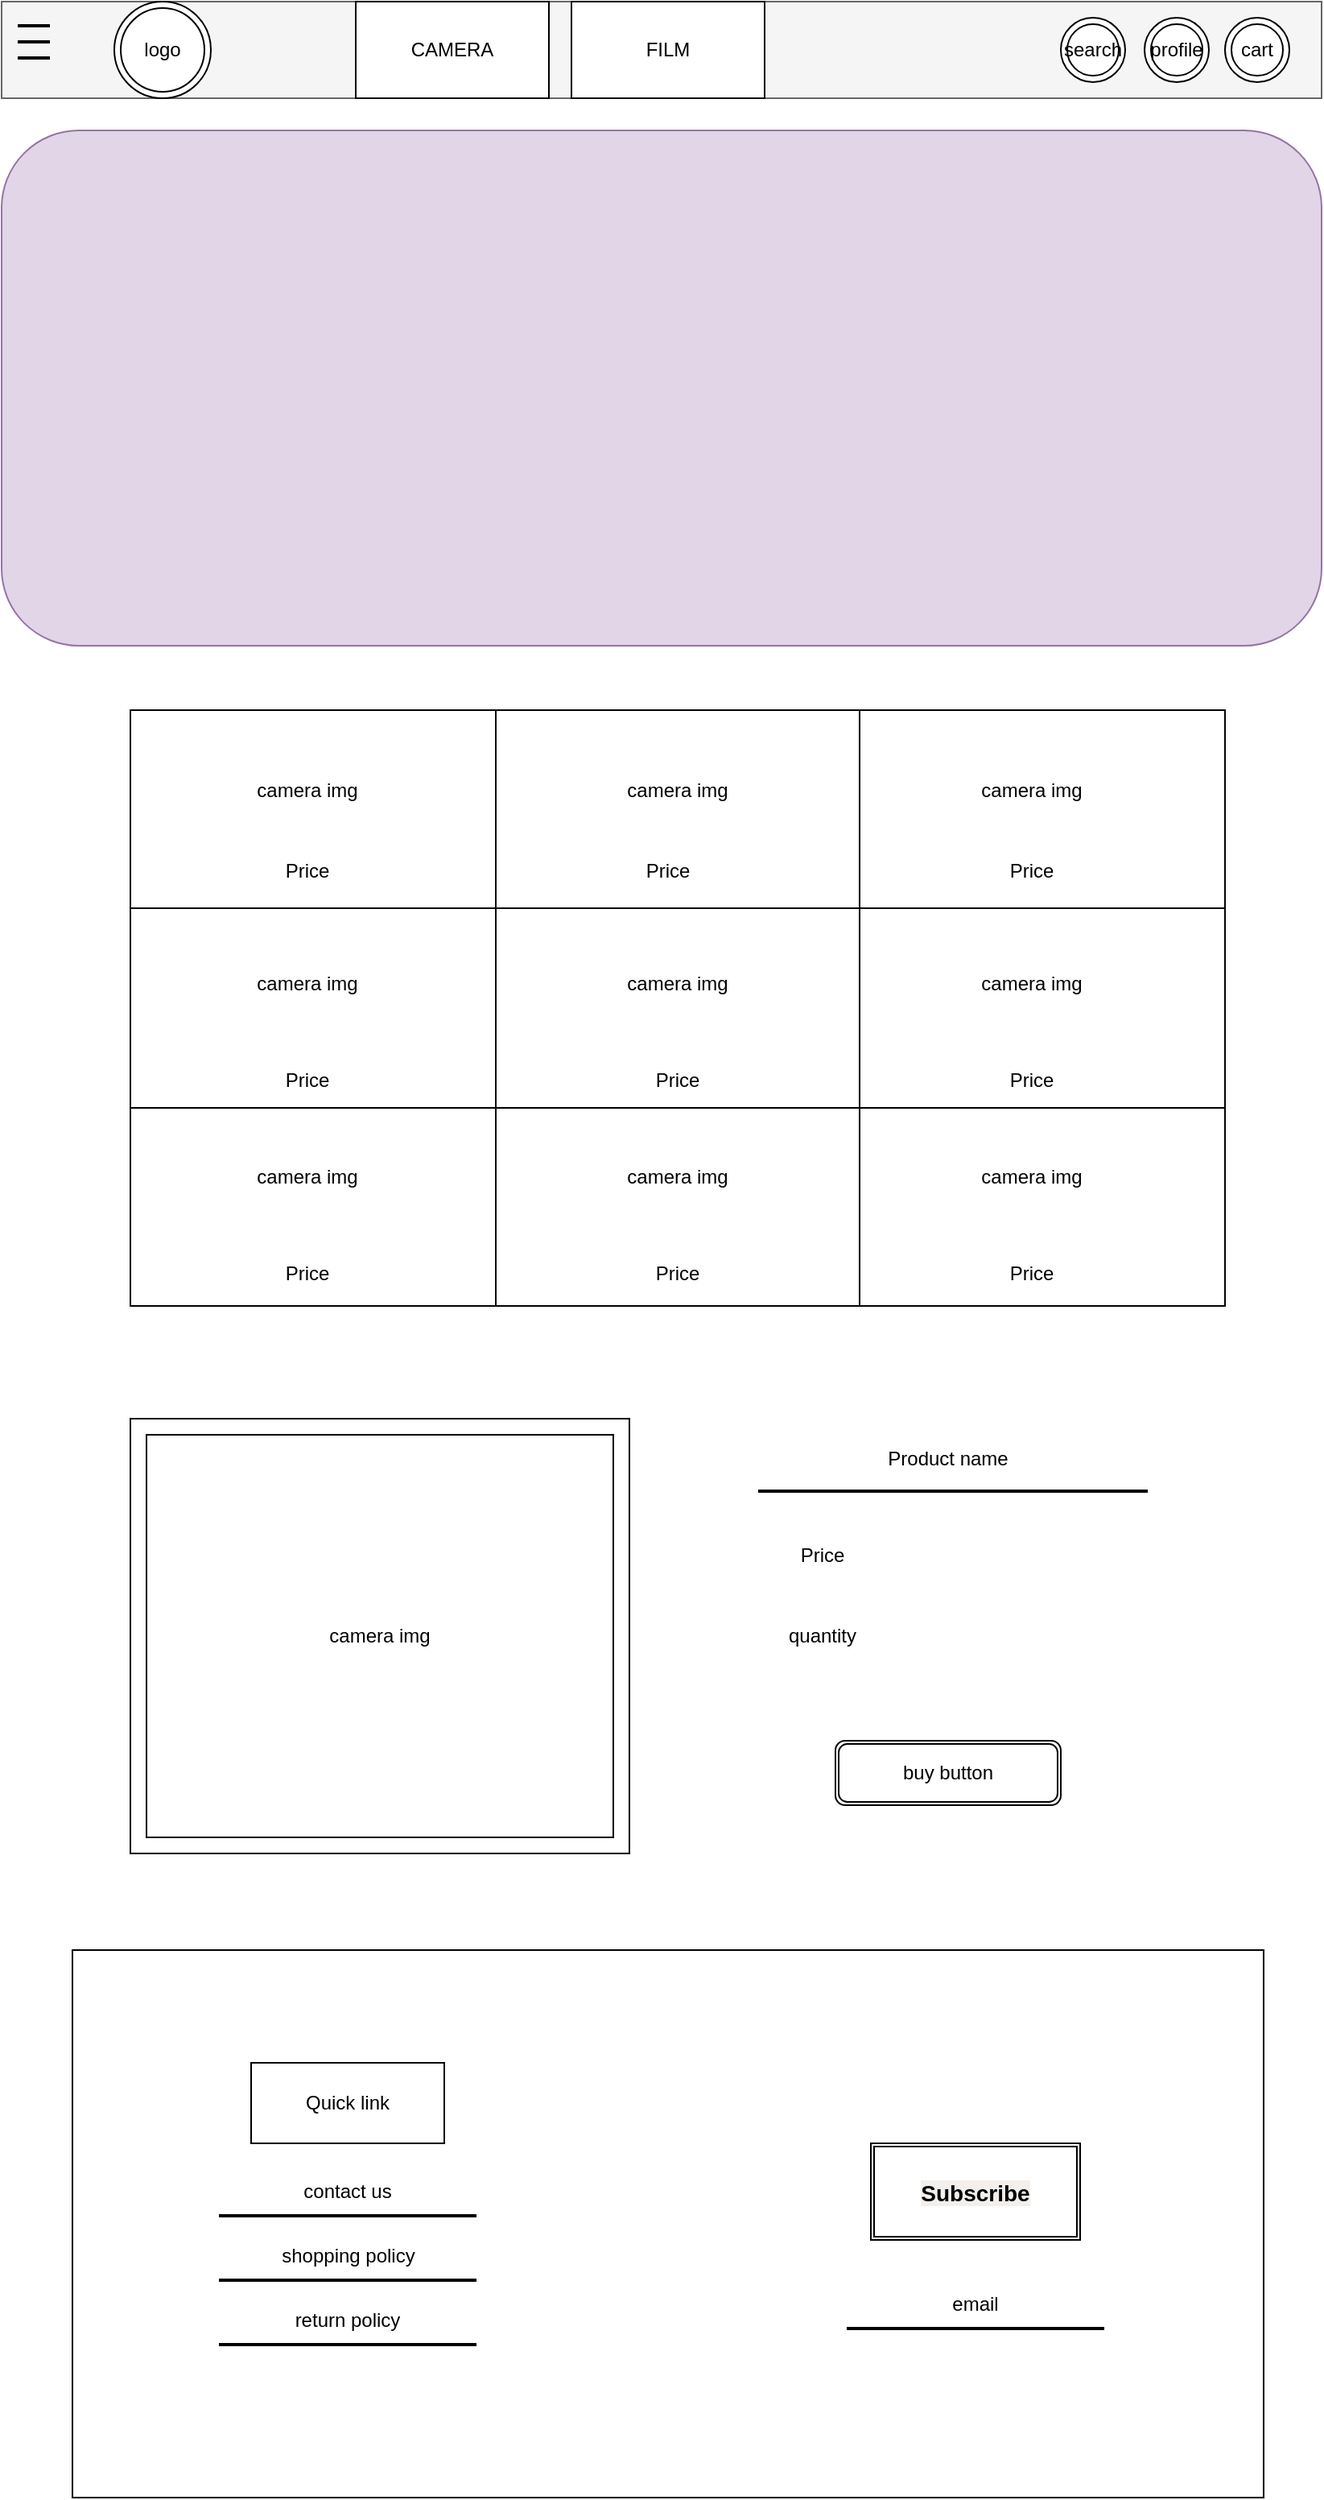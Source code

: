 <mxfile version="24.7.7">
  <diagram name="第 1 页" id="b4QESLmQaPlSJdOXizCd">
    <mxGraphModel dx="913" dy="1155" grid="1" gridSize="10" guides="1" tooltips="1" connect="1" arrows="1" fold="1" page="1" pageScale="1" pageWidth="827" pageHeight="1169" math="0" shadow="0">
      <root>
        <mxCell id="0" />
        <mxCell id="1" parent="0" />
        <mxCell id="5zPZAQfJRca9_3svzDNB-1" value="" style="rounded=0;whiteSpace=wrap;html=1;fillColor=#f5f5f5;fontColor=#333333;strokeColor=#666666;" vertex="1" parent="1">
          <mxGeometry width="820" height="60" as="geometry" />
        </mxCell>
        <mxCell id="5zPZAQfJRca9_3svzDNB-2" value="" style="rounded=1;whiteSpace=wrap;html=1;fillColor=#e1d5e7;strokeColor=#9673a6;" vertex="1" parent="1">
          <mxGeometry y="80" width="820" height="320" as="geometry" />
        </mxCell>
        <mxCell id="5zPZAQfJRca9_3svzDNB-3" value="" style="shape=table;startSize=0;container=1;collapsible=0;childLayout=tableLayout;fontSize=16;" vertex="1" parent="1">
          <mxGeometry x="80" y="440" width="680" height="370" as="geometry" />
        </mxCell>
        <mxCell id="5zPZAQfJRca9_3svzDNB-4" value="" style="shape=tableRow;horizontal=0;startSize=0;swimlaneHead=0;swimlaneBody=0;strokeColor=inherit;top=0;left=0;bottom=0;right=0;collapsible=0;dropTarget=0;fillColor=none;points=[[0,0.5],[1,0.5]];portConstraint=eastwest;fontSize=16;" vertex="1" parent="5zPZAQfJRca9_3svzDNB-3">
          <mxGeometry width="680" height="123" as="geometry" />
        </mxCell>
        <mxCell id="5zPZAQfJRca9_3svzDNB-5" value="" style="shape=partialRectangle;html=1;whiteSpace=wrap;connectable=0;strokeColor=inherit;overflow=hidden;fillColor=none;top=0;left=0;bottom=0;right=0;pointerEvents=1;fontSize=16;" vertex="1" parent="5zPZAQfJRca9_3svzDNB-4">
          <mxGeometry width="227" height="123" as="geometry">
            <mxRectangle width="227" height="123" as="alternateBounds" />
          </mxGeometry>
        </mxCell>
        <mxCell id="5zPZAQfJRca9_3svzDNB-6" value="" style="shape=partialRectangle;html=1;whiteSpace=wrap;connectable=0;strokeColor=inherit;overflow=hidden;fillColor=none;top=0;left=0;bottom=0;right=0;pointerEvents=1;fontSize=16;" vertex="1" parent="5zPZAQfJRca9_3svzDNB-4">
          <mxGeometry x="227" width="226" height="123" as="geometry">
            <mxRectangle width="226" height="123" as="alternateBounds" />
          </mxGeometry>
        </mxCell>
        <mxCell id="5zPZAQfJRca9_3svzDNB-7" value="" style="shape=partialRectangle;html=1;whiteSpace=wrap;connectable=0;strokeColor=inherit;overflow=hidden;fillColor=none;top=0;left=0;bottom=0;right=0;pointerEvents=1;fontSize=16;" vertex="1" parent="5zPZAQfJRca9_3svzDNB-4">
          <mxGeometry x="453" width="227" height="123" as="geometry">
            <mxRectangle width="227" height="123" as="alternateBounds" />
          </mxGeometry>
        </mxCell>
        <mxCell id="5zPZAQfJRca9_3svzDNB-8" value="" style="shape=tableRow;horizontal=0;startSize=0;swimlaneHead=0;swimlaneBody=0;strokeColor=inherit;top=0;left=0;bottom=0;right=0;collapsible=0;dropTarget=0;fillColor=none;points=[[0,0.5],[1,0.5]];portConstraint=eastwest;fontSize=16;" vertex="1" parent="5zPZAQfJRca9_3svzDNB-3">
          <mxGeometry y="123" width="680" height="124" as="geometry" />
        </mxCell>
        <mxCell id="5zPZAQfJRca9_3svzDNB-9" value="" style="shape=partialRectangle;html=1;whiteSpace=wrap;connectable=0;strokeColor=inherit;overflow=hidden;fillColor=none;top=0;left=0;bottom=0;right=0;pointerEvents=1;fontSize=16;" vertex="1" parent="5zPZAQfJRca9_3svzDNB-8">
          <mxGeometry width="227" height="124" as="geometry">
            <mxRectangle width="227" height="124" as="alternateBounds" />
          </mxGeometry>
        </mxCell>
        <mxCell id="5zPZAQfJRca9_3svzDNB-10" value="" style="shape=partialRectangle;html=1;whiteSpace=wrap;connectable=0;strokeColor=inherit;overflow=hidden;fillColor=none;top=0;left=0;bottom=0;right=0;pointerEvents=1;fontSize=16;" vertex="1" parent="5zPZAQfJRca9_3svzDNB-8">
          <mxGeometry x="227" width="226" height="124" as="geometry">
            <mxRectangle width="226" height="124" as="alternateBounds" />
          </mxGeometry>
        </mxCell>
        <mxCell id="5zPZAQfJRca9_3svzDNB-11" value="" style="shape=partialRectangle;html=1;whiteSpace=wrap;connectable=0;strokeColor=inherit;overflow=hidden;fillColor=none;top=0;left=0;bottom=0;right=0;pointerEvents=1;fontSize=16;" vertex="1" parent="5zPZAQfJRca9_3svzDNB-8">
          <mxGeometry x="453" width="227" height="124" as="geometry">
            <mxRectangle width="227" height="124" as="alternateBounds" />
          </mxGeometry>
        </mxCell>
        <mxCell id="5zPZAQfJRca9_3svzDNB-12" value="" style="shape=tableRow;horizontal=0;startSize=0;swimlaneHead=0;swimlaneBody=0;strokeColor=inherit;top=0;left=0;bottom=0;right=0;collapsible=0;dropTarget=0;fillColor=none;points=[[0,0.5],[1,0.5]];portConstraint=eastwest;fontSize=16;" vertex="1" parent="5zPZAQfJRca9_3svzDNB-3">
          <mxGeometry y="247" width="680" height="123" as="geometry" />
        </mxCell>
        <mxCell id="5zPZAQfJRca9_3svzDNB-13" value="" style="shape=partialRectangle;html=1;whiteSpace=wrap;connectable=0;strokeColor=inherit;overflow=hidden;fillColor=none;top=0;left=0;bottom=0;right=0;pointerEvents=1;fontSize=16;" vertex="1" parent="5zPZAQfJRca9_3svzDNB-12">
          <mxGeometry width="227" height="123" as="geometry">
            <mxRectangle width="227" height="123" as="alternateBounds" />
          </mxGeometry>
        </mxCell>
        <mxCell id="5zPZAQfJRca9_3svzDNB-14" value="" style="shape=partialRectangle;html=1;whiteSpace=wrap;connectable=0;strokeColor=inherit;overflow=hidden;fillColor=none;top=0;left=0;bottom=0;right=0;pointerEvents=1;fontSize=16;" vertex="1" parent="5zPZAQfJRca9_3svzDNB-12">
          <mxGeometry x="227" width="226" height="123" as="geometry">
            <mxRectangle width="226" height="123" as="alternateBounds" />
          </mxGeometry>
        </mxCell>
        <mxCell id="5zPZAQfJRca9_3svzDNB-15" value="" style="shape=partialRectangle;html=1;whiteSpace=wrap;connectable=0;strokeColor=inherit;overflow=hidden;fillColor=none;top=0;left=0;bottom=0;right=0;pointerEvents=1;fontSize=16;" vertex="1" parent="5zPZAQfJRca9_3svzDNB-12">
          <mxGeometry x="453" width="227" height="123" as="geometry">
            <mxRectangle width="227" height="123" as="alternateBounds" />
          </mxGeometry>
        </mxCell>
        <mxCell id="5zPZAQfJRca9_3svzDNB-17" value="" style="verticalLabelPosition=bottom;verticalAlign=top;html=1;shape=mxgraph.basic.frame;dx=10;whiteSpace=wrap;" vertex="1" parent="1">
          <mxGeometry x="80" y="880" width="310" height="270" as="geometry" />
        </mxCell>
        <UserObject label="Product name" placeholders="1" name="Variable" id="5zPZAQfJRca9_3svzDNB-19">
          <mxCell style="text;html=1;strokeColor=none;fillColor=none;align=center;verticalAlign=middle;whiteSpace=wrap;overflow=hidden;" vertex="1" parent="1">
            <mxGeometry x="440" y="880" width="296" height="50" as="geometry" />
          </mxCell>
        </UserObject>
        <UserObject label="Price" placeholders="1" name="Variable" id="5zPZAQfJRca9_3svzDNB-20">
          <mxCell style="text;html=1;strokeColor=none;fillColor=none;align=center;verticalAlign=middle;whiteSpace=wrap;overflow=hidden;" vertex="1" parent="1">
            <mxGeometry x="450" y="950" width="120" height="30" as="geometry" />
          </mxCell>
        </UserObject>
        <UserObject label="quantity" placeholders="1" name="Variable" id="5zPZAQfJRca9_3svzDNB-22">
          <mxCell style="text;html=1;strokeColor=none;fillColor=none;align=center;verticalAlign=middle;whiteSpace=wrap;overflow=hidden;" vertex="1" parent="1">
            <mxGeometry x="470" y="1005" width="80" height="20" as="geometry" />
          </mxCell>
        </UserObject>
        <mxCell id="5zPZAQfJRca9_3svzDNB-24" value="" style="shape=ext;double=1;rounded=1;whiteSpace=wrap;html=1;" vertex="1" parent="1">
          <mxGeometry x="518" y="1080" width="140" height="40" as="geometry" />
        </mxCell>
        <UserObject label="buy button" placeholders="1" name="Variable" id="5zPZAQfJRca9_3svzDNB-25">
          <mxCell style="text;html=1;strokeColor=none;fillColor=none;align=center;verticalAlign=middle;whiteSpace=wrap;overflow=hidden;" vertex="1" parent="1">
            <mxGeometry x="548" y="1090" width="80" height="20" as="geometry" />
          </mxCell>
        </UserObject>
        <mxCell id="5zPZAQfJRca9_3svzDNB-26" value="" style="line;strokeWidth=2;html=1;" vertex="1" parent="1">
          <mxGeometry x="470" y="920" width="242" height="10" as="geometry" />
        </mxCell>
        <UserObject label="camera img" placeholders="1" name="Variable" id="5zPZAQfJRca9_3svzDNB-27">
          <mxCell style="text;html=1;strokeColor=none;fillColor=none;align=center;verticalAlign=middle;whiteSpace=wrap;overflow=hidden;" vertex="1" parent="1">
            <mxGeometry x="195" y="1005" width="80" height="20" as="geometry" />
          </mxCell>
        </UserObject>
        <UserObject label="camera img" placeholders="1" name="Variable" id="5zPZAQfJRca9_3svzDNB-28">
          <mxCell style="text;html=1;strokeColor=none;fillColor=none;align=center;verticalAlign=middle;whiteSpace=wrap;overflow=hidden;" vertex="1" parent="1">
            <mxGeometry x="600" y="600" width="80" height="20" as="geometry" />
          </mxCell>
        </UserObject>
        <UserObject label="camera img" placeholders="1" name="Variable" id="5zPZAQfJRca9_3svzDNB-42">
          <mxCell style="text;html=1;strokeColor=none;fillColor=none;align=center;verticalAlign=middle;whiteSpace=wrap;overflow=hidden;" vertex="1" parent="1">
            <mxGeometry x="380" y="600" width="80" height="20" as="geometry" />
          </mxCell>
        </UserObject>
        <UserObject label="camera img" placeholders="1" name="Variable" id="5zPZAQfJRca9_3svzDNB-43">
          <mxCell style="text;html=1;strokeColor=none;fillColor=none;align=center;verticalAlign=middle;whiteSpace=wrap;overflow=hidden;" vertex="1" parent="1">
            <mxGeometry x="150" y="600" width="80" height="20" as="geometry" />
          </mxCell>
        </UserObject>
        <UserObject label="camera img" placeholders="1" name="Variable" id="5zPZAQfJRca9_3svzDNB-44">
          <mxCell style="text;html=1;strokeColor=none;fillColor=none;align=center;verticalAlign=middle;whiteSpace=wrap;overflow=hidden;" vertex="1" parent="1">
            <mxGeometry x="600" y="480" width="80" height="20" as="geometry" />
          </mxCell>
        </UserObject>
        <UserObject label="camera img" placeholders="1" name="Variable" id="5zPZAQfJRca9_3svzDNB-45">
          <mxCell style="text;html=1;strokeColor=none;fillColor=none;align=center;verticalAlign=middle;whiteSpace=wrap;overflow=hidden;" vertex="1" parent="1">
            <mxGeometry x="600" y="720" width="80" height="20" as="geometry" />
          </mxCell>
        </UserObject>
        <UserObject label="camera img" placeholders="1" name="Variable" id="5zPZAQfJRca9_3svzDNB-46">
          <mxCell style="text;html=1;strokeColor=none;fillColor=none;align=center;verticalAlign=middle;whiteSpace=wrap;overflow=hidden;" vertex="1" parent="1">
            <mxGeometry x="380" y="480" width="80" height="20" as="geometry" />
          </mxCell>
        </UserObject>
        <UserObject label="camera img" placeholders="1" name="Variable" id="5zPZAQfJRca9_3svzDNB-47">
          <mxCell style="text;html=1;strokeColor=none;fillColor=none;align=center;verticalAlign=middle;whiteSpace=wrap;overflow=hidden;" vertex="1" parent="1">
            <mxGeometry x="150" y="480" width="80" height="20" as="geometry" />
          </mxCell>
        </UserObject>
        <UserObject label="camera img" placeholders="1" name="Variable" id="5zPZAQfJRca9_3svzDNB-50">
          <mxCell style="text;html=1;strokeColor=none;fillColor=none;align=center;verticalAlign=middle;whiteSpace=wrap;overflow=hidden;" vertex="1" parent="1">
            <mxGeometry x="150" y="720" width="80" height="20" as="geometry" />
          </mxCell>
        </UserObject>
        <UserObject label="camera img" placeholders="1" name="Variable" id="5zPZAQfJRca9_3svzDNB-51">
          <mxCell style="text;html=1;strokeColor=none;fillColor=none;align=center;verticalAlign=middle;whiteSpace=wrap;overflow=hidden;" vertex="1" parent="1">
            <mxGeometry x="380" y="720" width="80" height="20" as="geometry" />
          </mxCell>
        </UserObject>
        <UserObject label="Price" placeholders="1" name="Variable" id="5zPZAQfJRca9_3svzDNB-52">
          <mxCell style="text;html=1;strokeColor=none;fillColor=none;align=center;verticalAlign=middle;whiteSpace=wrap;overflow=hidden;" vertex="1" parent="1">
            <mxGeometry x="380" y="660" width="80" height="20" as="geometry" />
          </mxCell>
        </UserObject>
        <UserObject label="Price" placeholders="1" name="Variable" id="5zPZAQfJRca9_3svzDNB-55">
          <mxCell style="text;html=1;strokeColor=none;fillColor=none;align=center;verticalAlign=middle;whiteSpace=wrap;overflow=hidden;" vertex="1" parent="1">
            <mxGeometry x="150" y="660" width="80" height="20" as="geometry" />
          </mxCell>
        </UserObject>
        <UserObject label="Price" placeholders="1" name="Variable" id="5zPZAQfJRca9_3svzDNB-56">
          <mxCell style="text;html=1;strokeColor=none;fillColor=none;align=center;verticalAlign=middle;whiteSpace=wrap;overflow=hidden;" vertex="1" parent="1">
            <mxGeometry x="150" y="780" width="80" height="20" as="geometry" />
          </mxCell>
        </UserObject>
        <UserObject label="Price" placeholders="1" name="Variable" id="5zPZAQfJRca9_3svzDNB-57">
          <mxCell style="text;html=1;strokeColor=none;fillColor=none;align=center;verticalAlign=middle;whiteSpace=wrap;overflow=hidden;" vertex="1" parent="1">
            <mxGeometry x="380" y="780" width="80" height="20" as="geometry" />
          </mxCell>
        </UserObject>
        <UserObject label="Price" placeholders="1" name="Variable" id="5zPZAQfJRca9_3svzDNB-58">
          <mxCell style="text;html=1;strokeColor=none;fillColor=none;align=center;verticalAlign=middle;whiteSpace=wrap;overflow=hidden;" vertex="1" parent="1">
            <mxGeometry x="600" y="780" width="80" height="20" as="geometry" />
          </mxCell>
        </UserObject>
        <UserObject label="Price" placeholders="1" name="Variable" id="5zPZAQfJRca9_3svzDNB-59">
          <mxCell style="text;html=1;strokeColor=none;fillColor=none;align=center;verticalAlign=middle;whiteSpace=wrap;overflow=hidden;" vertex="1" parent="1">
            <mxGeometry x="600" y="660" width="80" height="20" as="geometry" />
          </mxCell>
        </UserObject>
        <UserObject label="Price" placeholders="1" name="Variable" id="5zPZAQfJRca9_3svzDNB-61">
          <mxCell style="text;html=1;strokeColor=none;fillColor=none;align=center;verticalAlign=middle;whiteSpace=wrap;overflow=hidden;" vertex="1" parent="1">
            <mxGeometry x="150" y="530" width="80" height="20" as="geometry" />
          </mxCell>
        </UserObject>
        <UserObject label="Price" placeholders="1" name="Variable" id="5zPZAQfJRca9_3svzDNB-62">
          <mxCell style="text;html=1;strokeColor=none;fillColor=none;align=center;verticalAlign=middle;whiteSpace=wrap;overflow=hidden;" vertex="1" parent="1">
            <mxGeometry x="374" y="530" width="80" height="20" as="geometry" />
          </mxCell>
        </UserObject>
        <UserObject label="Price" placeholders="1" name="Variable" id="5zPZAQfJRca9_3svzDNB-63">
          <mxCell style="text;html=1;strokeColor=none;fillColor=none;align=center;verticalAlign=middle;whiteSpace=wrap;overflow=hidden;" vertex="1" parent="1">
            <mxGeometry x="600" y="530" width="80" height="20" as="geometry" />
          </mxCell>
        </UserObject>
        <mxCell id="5zPZAQfJRca9_3svzDNB-65" value="" style="ellipse;shape=doubleEllipse;whiteSpace=wrap;html=1;aspect=fixed;" vertex="1" parent="1">
          <mxGeometry x="70" width="60" height="60" as="geometry" />
        </mxCell>
        <mxCell id="5zPZAQfJRca9_3svzDNB-66" value="" style="verticalLabelPosition=bottom;verticalAlign=top;html=1;shape=mxgraph.basic.rect;fillColor2=none;strokeWidth=1;size=20;indent=5;" vertex="1" parent="1">
          <mxGeometry x="220" width="120" height="60" as="geometry" />
        </mxCell>
        <UserObject label="CAMERA" placeholders="1" name="Variable" id="5zPZAQfJRca9_3svzDNB-67">
          <mxCell style="text;html=1;strokeColor=none;fillColor=none;align=center;verticalAlign=middle;whiteSpace=wrap;overflow=hidden;" vertex="1" parent="1">
            <mxGeometry x="240" y="20" width="80" height="20" as="geometry" />
          </mxCell>
        </UserObject>
        <mxCell id="5zPZAQfJRca9_3svzDNB-69" value="" style="verticalLabelPosition=bottom;verticalAlign=top;html=1;shape=mxgraph.basic.rect;fillColor2=none;strokeWidth=1;size=20;indent=5;" vertex="1" parent="1">
          <mxGeometry x="354" width="120" height="60" as="geometry" />
        </mxCell>
        <UserObject label="FILM&lt;span style=&quot;color: rgba(0, 0, 0, 0); font-family: monospace; font-size: 0px; text-align: start; text-wrap: nowrap;&quot;&gt;%3CmxGraphModel%3E%3Croot%3E%3CmxCell%20id%3D%220%22%2F%3E%3CmxCell%20id%3D%221%22%20parent%3D%220%22%2F%3E%3CmxCell%20id%3D%222%22%20value%3D%22%22%20style%3D%22verticalLabelPosition%3Dbottom%3BverticalAlign%3Dtop%3Bhtml%3D1%3Bshape%3Dmxgraph.basic.rect%3BfillColor2%3Dnone%3BstrokeWidth%3D1%3Bsize%3D20%3Bindent%3D5%3B%22%20vertex%3D%221%22%20parent%3D%221%22%3E%3CmxGeometry%20x%3D%22175%22%20width%3D%22120%22%20height%3D%2260%22%20as%3D%22geometry%22%2F%3E%3C%2FmxCell%3E%3CUserObject%20label%3D%22CAMERA%22%20placeholders%3D%221%22%20name%3D%22Variable%22%20id%3D%223%22%3E%3CmxCell%20style%3D%22text%3Bhtml%3D1%3BstrokeColor%3Dnone%3BfillColor%3Dnone%3Balign%3Dcenter%3BverticalAlign%3Dmiddle%3BwhiteSpace%3Dwrap%3Boverflow%3Dhidden%3B%22%20vertex%3D%221%22%20parent%3D%221%22%3E%3CmxGeometry%20x%3D%22195%22%20y%3D%2220%22%20width%3D%2280%22%20height%3D%2220%22%20as%3D%22geometry%22%2F%3E%3C%2FmxCell%3E%3C%2FUserObject%3E%3C%2Froot%3E%3C%2FmxGraphModel%3E&lt;/span&gt;" placeholders="1" name="Variable" id="5zPZAQfJRca9_3svzDNB-70">
          <mxCell style="text;html=1;strokeColor=none;fillColor=none;align=center;verticalAlign=middle;whiteSpace=wrap;overflow=hidden;" vertex="1" parent="1">
            <mxGeometry x="374" y="20" width="80" height="20" as="geometry" />
          </mxCell>
        </UserObject>
        <mxCell id="5zPZAQfJRca9_3svzDNB-73" value="" style="line;strokeWidth=2;html=1;" vertex="1" parent="1">
          <mxGeometry x="10" y="10" width="20" height="10" as="geometry" />
        </mxCell>
        <mxCell id="5zPZAQfJRca9_3svzDNB-74" value="" style="line;strokeWidth=2;html=1;" vertex="1" parent="1">
          <mxGeometry x="10" y="20" width="20" height="10" as="geometry" />
        </mxCell>
        <mxCell id="5zPZAQfJRca9_3svzDNB-75" value="" style="line;strokeWidth=2;html=1;" vertex="1" parent="1">
          <mxGeometry x="10" y="30" width="20" height="10" as="geometry" />
        </mxCell>
        <mxCell id="5zPZAQfJRca9_3svzDNB-85" value="" style="ellipse;shape=doubleEllipse;whiteSpace=wrap;html=1;aspect=fixed;" vertex="1" parent="1">
          <mxGeometry x="760" y="10" width="40" height="40" as="geometry" />
        </mxCell>
        <mxCell id="5zPZAQfJRca9_3svzDNB-86" value="" style="ellipse;shape=doubleEllipse;whiteSpace=wrap;html=1;aspect=fixed;" vertex="1" parent="1">
          <mxGeometry x="658" y="10" width="40" height="40" as="geometry" />
        </mxCell>
        <mxCell id="5zPZAQfJRca9_3svzDNB-87" value="" style="ellipse;shape=doubleEllipse;whiteSpace=wrap;html=1;aspect=fixed;" vertex="1" parent="1">
          <mxGeometry x="710" y="10" width="40" height="40" as="geometry" />
        </mxCell>
        <UserObject label="search" placeholders="1" name="Variable" id="5zPZAQfJRca9_3svzDNB-88">
          <mxCell style="text;html=1;strokeColor=none;fillColor=none;align=center;verticalAlign=middle;whiteSpace=wrap;overflow=hidden;" vertex="1" parent="1">
            <mxGeometry x="652" y="5" width="52" height="50" as="geometry" />
          </mxCell>
        </UserObject>
        <UserObject label="profile" placeholders="1" name="Variable" id="5zPZAQfJRca9_3svzDNB-89">
          <mxCell style="text;html=1;strokeColor=none;fillColor=none;align=center;verticalAlign=middle;whiteSpace=wrap;overflow=hidden;" vertex="1" parent="1">
            <mxGeometry x="690" y="20" width="80" height="20" as="geometry" />
          </mxCell>
        </UserObject>
        <UserObject label="cart" placeholders="1" name="Variable" id="5zPZAQfJRca9_3svzDNB-90">
          <mxCell style="text;html=1;strokeColor=none;fillColor=none;align=center;verticalAlign=middle;whiteSpace=wrap;overflow=hidden;" vertex="1" parent="1">
            <mxGeometry x="740" y="20" width="80" height="20" as="geometry" />
          </mxCell>
        </UserObject>
        <UserObject label="logo" placeholders="1" name="Variable" id="5zPZAQfJRca9_3svzDNB-91">
          <mxCell style="text;html=1;strokeColor=none;fillColor=none;align=center;verticalAlign=middle;whiteSpace=wrap;overflow=hidden;" vertex="1" parent="1">
            <mxGeometry x="60" y="20" width="80" height="20" as="geometry" />
          </mxCell>
        </UserObject>
        <mxCell id="5zPZAQfJRca9_3svzDNB-94" value="" style="rounded=0;whiteSpace=wrap;html=1;" vertex="1" parent="1">
          <mxGeometry x="44" y="1210" width="740" height="340" as="geometry" />
        </mxCell>
        <mxCell id="5zPZAQfJRca9_3svzDNB-95" value="" style="rounded=0;whiteSpace=wrap;html=1;" vertex="1" parent="1">
          <mxGeometry x="155" y="1280" width="120" height="50" as="geometry" />
        </mxCell>
        <UserObject label="Quick link" placeholders="1" name="Variable" id="5zPZAQfJRca9_3svzDNB-96">
          <mxCell style="text;html=1;strokeColor=none;fillColor=none;align=center;verticalAlign=middle;whiteSpace=wrap;overflow=hidden;" vertex="1" parent="1">
            <mxGeometry x="175" y="1295" width="80" height="20" as="geometry" />
          </mxCell>
        </UserObject>
        <mxCell id="5zPZAQfJRca9_3svzDNB-97" value="" style="shape=ext;double=1;rounded=0;whiteSpace=wrap;html=1;" vertex="1" parent="1">
          <mxGeometry x="540" y="1330" width="130" height="60" as="geometry" />
        </mxCell>
        <UserObject label="&lt;meta charset=&quot;utf-8&quot;&gt;&lt;span style=&quot;color: rgb(0, 0, 0); font-family: &amp;quot;Nunito Sans&amp;quot;, sans-serif; font-size: 14px; font-style: normal; font-variant-ligatures: normal; font-variant-caps: normal; font-weight: 700; letter-spacing: normal; orphans: 2; text-align: start; text-indent: 0px; text-transform: none; widows: 2; word-spacing: 0px; -webkit-text-stroke-width: 0px; white-space: normal; background-color: rgb(243, 239, 236); text-decoration-thickness: initial; text-decoration-style: initial; text-decoration-color: initial; display: inline !important; float: none;&quot;&gt;Subscribe for latest news&lt;/span&gt;" placeholders="1" name="Variable" id="5zPZAQfJRca9_3svzDNB-98">
          <mxCell style="text;html=1;strokeColor=none;fillColor=none;align=center;verticalAlign=middle;whiteSpace=wrap;overflow=hidden;" vertex="1" parent="1">
            <mxGeometry x="565" y="1350" width="80" height="20" as="geometry" />
          </mxCell>
        </UserObject>
        <mxCell id="5zPZAQfJRca9_3svzDNB-100" value="" style="line;strokeWidth=2;html=1;" vertex="1" parent="1">
          <mxGeometry x="525" y="1440" width="160" height="10" as="geometry" />
        </mxCell>
        <UserObject label="email" placeholders="1" name="Variable" id="5zPZAQfJRca9_3svzDNB-101">
          <mxCell style="text;html=1;strokeColor=none;fillColor=none;align=center;verticalAlign=middle;whiteSpace=wrap;overflow=hidden;" vertex="1" parent="1">
            <mxGeometry x="565" y="1420" width="80" height="20" as="geometry" />
          </mxCell>
        </UserObject>
        <mxCell id="5zPZAQfJRca9_3svzDNB-102" value="" style="line;strokeWidth=2;html=1;" vertex="1" parent="1">
          <mxGeometry x="135" y="1370" width="160" height="10" as="geometry" />
        </mxCell>
        <UserObject label="contact us" placeholders="1" name="Variable" id="5zPZAQfJRca9_3svzDNB-103">
          <mxCell style="text;html=1;strokeColor=none;fillColor=none;align=center;verticalAlign=middle;whiteSpace=wrap;overflow=hidden;" vertex="1" parent="1">
            <mxGeometry x="175" y="1350" width="80" height="20" as="geometry" />
          </mxCell>
        </UserObject>
        <mxCell id="5zPZAQfJRca9_3svzDNB-104" value="" style="line;strokeWidth=2;html=1;" vertex="1" parent="1">
          <mxGeometry x="135" y="1410" width="160" height="10" as="geometry" />
        </mxCell>
        <UserObject label="shopping policy" placeholders="1" name="Variable" id="5zPZAQfJRca9_3svzDNB-105">
          <mxCell style="text;html=1;strokeColor=none;fillColor=none;align=center;verticalAlign=middle;whiteSpace=wrap;overflow=hidden;" vertex="1" parent="1">
            <mxGeometry x="167.5" y="1390" width="95" height="20" as="geometry" />
          </mxCell>
        </UserObject>
        <mxCell id="5zPZAQfJRca9_3svzDNB-106" value="" style="line;strokeWidth=2;html=1;" vertex="1" parent="1">
          <mxGeometry x="135" y="1450" width="160" height="10" as="geometry" />
        </mxCell>
        <UserObject label="return policy" placeholders="1" name="Variable" id="5zPZAQfJRca9_3svzDNB-107">
          <mxCell style="text;html=1;strokeColor=none;fillColor=none;align=center;verticalAlign=middle;whiteSpace=wrap;overflow=hidden;" vertex="1" parent="1">
            <mxGeometry x="175" y="1430" width="80" height="20" as="geometry" />
          </mxCell>
        </UserObject>
      </root>
    </mxGraphModel>
  </diagram>
</mxfile>
